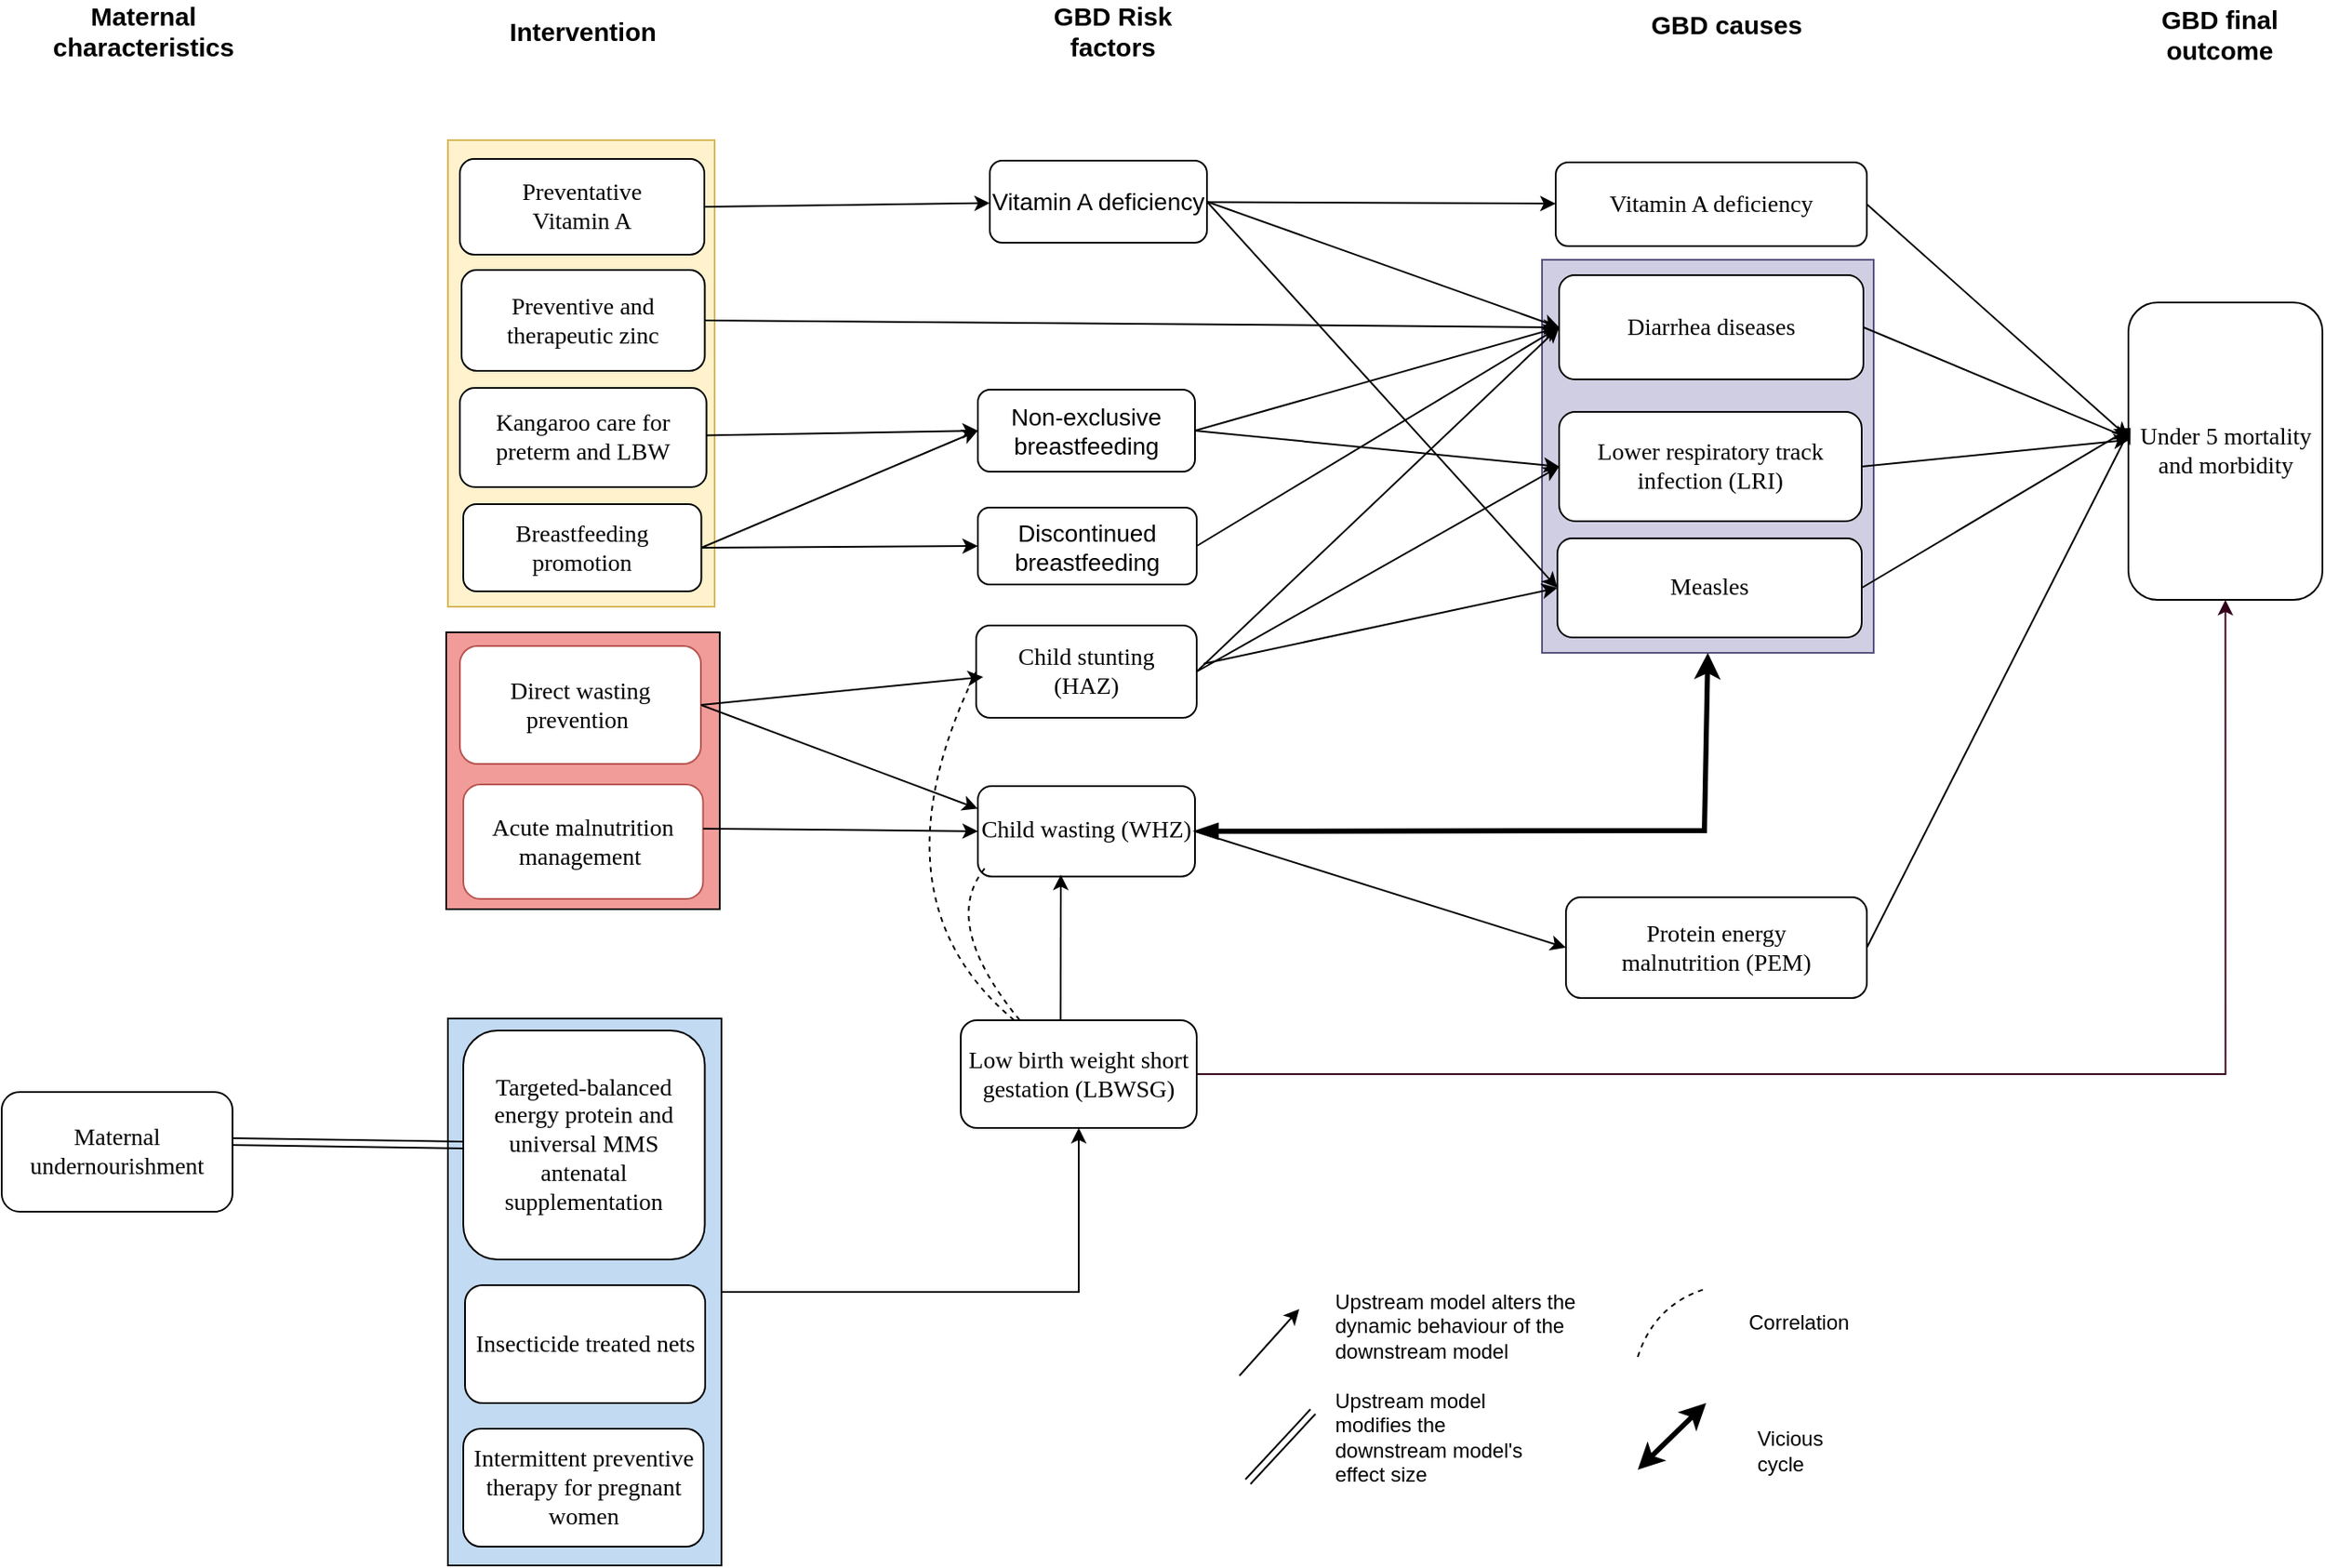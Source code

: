<mxfile version="13.2.2" type="device"><diagram id="HFF55JsWOBRr57X_O3MH" name="Page-4"><mxGraphModel dx="2608" dy="2018" grid="0" gridSize="10" guides="0" tooltips="1" connect="1" arrows="1" fold="1" page="0" pageScale="1" pageWidth="850" pageHeight="1100" math="0" shadow="0"><root><mxCell id="mwoKhRrbA6293ZClniXn-0"/><mxCell id="mwoKhRrbA6293ZClniXn-1" parent="mwoKhRrbA6293ZClniXn-0"/><mxCell id="SVKTP5lFq_YcGHGbU01l-30" value="" style="rounded=0;whiteSpace=wrap;html=1;strokeColor=#56517e;fillColor=#d0cee2;" parent="mwoKhRrbA6293ZClniXn-1" vertex="1"><mxGeometry x="95" y="-825" width="194" height="230" as="geometry"/></mxCell><mxCell id="SVKTP5lFq_YcGHGbU01l-24" value="" style="rounded=0;whiteSpace=wrap;html=1;strokeColor=#d6b656;fillColor=#fff2cc;" parent="mwoKhRrbA6293ZClniXn-1" vertex="1"><mxGeometry x="-545" y="-895" width="156" height="273" as="geometry"/></mxCell><mxCell id="SVKTP5lFq_YcGHGbU01l-23" value="" style="rounded=0;whiteSpace=wrap;html=1;strokeColor=#000000;fillColor=#F19C99;" parent="mwoKhRrbA6293ZClniXn-1" vertex="1"><mxGeometry x="-546" y="-607" width="160" height="162" as="geometry"/></mxCell><mxCell id="mwoKhRrbA6293ZClniXn-75" value="" style="edgeStyle=orthogonalEdgeStyle;rounded=0;orthogonalLoop=1;jettySize=auto;html=1;strokeColor=#000000;entryX=0.5;entryY=1;entryDx=0;entryDy=0;" parent="mwoKhRrbA6293ZClniXn-1" source="mwoKhRrbA6293ZClniXn-73" target="mwoKhRrbA6293ZClniXn-6" edge="1"><mxGeometry relative="1" as="geometry"><mxPoint x="-375" y="-241" as="sourcePoint"/><mxPoint x="-325" y="-216" as="targetPoint"/></mxGeometry></mxCell><mxCell id="mwoKhRrbA6293ZClniXn-73" value="" style="rounded=0;whiteSpace=wrap;html=1;strokeColor=#000000;fillColor=#C2DAF2;" parent="mwoKhRrbA6293ZClniXn-1" vertex="1"><mxGeometry x="-545" y="-381" width="160" height="320" as="geometry"/></mxCell><mxCell id="mwoKhRrbA6293ZClniXn-5" value="&lt;font style=&quot;font-size: 14px&quot;&gt;Child wasting (WHZ)&lt;/font&gt;" style="rounded=1;whiteSpace=wrap;html=1;shadow=0;labelBackgroundColor=none;strokeWidth=1;fontFamily=Verdana;fontSize=8;align=center;fillColor=#FFFFFF;strokeColor=#000000;" parent="mwoKhRrbA6293ZClniXn-1" vertex="1"><mxGeometry x="-235" y="-517" width="127" height="52.82" as="geometry"/></mxCell><mxCell id="mwoKhRrbA6293ZClniXn-66" value="" style="edgeStyle=orthogonalEdgeStyle;rounded=0;orthogonalLoop=1;jettySize=auto;html=1;strokeColor=#33001A;entryX=0.5;entryY=1;entryDx=0;entryDy=0;" parent="mwoKhRrbA6293ZClniXn-1" source="mwoKhRrbA6293ZClniXn-6" target="mwoKhRrbA6293ZClniXn-12" edge="1"><mxGeometry relative="1" as="geometry"><mxPoint x="435" y="-352" as="targetPoint"/></mxGeometry></mxCell><mxCell id="mwoKhRrbA6293ZClniXn-6" value="&lt;font style=&quot;font-size: 14px&quot;&gt;Low birth weight short gestation (LBWSG)&lt;/font&gt;" style="rounded=1;whiteSpace=wrap;html=1;shadow=0;labelBackgroundColor=none;strokeWidth=1;fontFamily=Verdana;fontSize=8;align=center;strokeColor=#000000;fillColor=#FFFFFF;" parent="mwoKhRrbA6293ZClniXn-1" vertex="1"><mxGeometry x="-245" y="-380" width="138" height="63" as="geometry"/></mxCell><mxCell id="mwoKhRrbA6293ZClniXn-8" value="&lt;font face=&quot;Verdana&quot;&gt;&lt;span style=&quot;font-size: 14px&quot;&gt;Protein energy malnutrition&amp;nbsp;(PEM)&lt;/span&gt;&lt;/font&gt;" style="rounded=1;whiteSpace=wrap;html=1;" parent="mwoKhRrbA6293ZClniXn-1" vertex="1"><mxGeometry x="109" y="-452" width="176" height="59" as="geometry"/></mxCell><mxCell id="mwoKhRrbA6293ZClniXn-9" value="&lt;font style=&quot;font-size: 14px&quot; face=&quot;Verdana&quot;&gt;Measles&lt;/font&gt;" style="rounded=1;whiteSpace=wrap;html=1;" parent="mwoKhRrbA6293ZClniXn-1" vertex="1"><mxGeometry x="104" y="-662" width="178" height="58" as="geometry"/></mxCell><mxCell id="mwoKhRrbA6293ZClniXn-10" value="&lt;font style=&quot;font-size: 14px&quot; face=&quot;Verdana&quot;&gt;Diarrhea diseases&lt;/font&gt;" style="rounded=1;whiteSpace=wrap;html=1;" parent="mwoKhRrbA6293ZClniXn-1" vertex="1"><mxGeometry x="105" y="-816" width="178" height="61" as="geometry"/></mxCell><mxCell id="mwoKhRrbA6293ZClniXn-11" value="&lt;font style=&quot;font-size: 14px&quot; face=&quot;Verdana&quot;&gt;Lower respiratory track infection (LRI)&lt;/font&gt;" style="rounded=1;whiteSpace=wrap;html=1;" parent="mwoKhRrbA6293ZClniXn-1" vertex="1"><mxGeometry x="105" y="-736" width="177" height="64" as="geometry"/></mxCell><mxCell id="mwoKhRrbA6293ZClniXn-12" value="&lt;font face=&quot;Verdana&quot; style=&quot;font-size: 14px&quot;&gt;Under 5 mortality and morbidity&lt;/font&gt;" style="rounded=1;whiteSpace=wrap;html=1;" parent="mwoKhRrbA6293ZClniXn-1" vertex="1"><mxGeometry x="438" y="-800" width="113.5" height="174" as="geometry"/></mxCell><mxCell id="mwoKhRrbA6293ZClniXn-14" value="Intervention" style="text;html=1;strokeColor=none;fillColor=none;align=center;verticalAlign=middle;whiteSpace=wrap;rounded=0;strokeWidth=4;fontSize=15;fontStyle=1" parent="mwoKhRrbA6293ZClniXn-1" vertex="1"><mxGeometry x="-486" y="-969" width="40" height="20" as="geometry"/></mxCell><mxCell id="mwoKhRrbA6293ZClniXn-15" value="GBD Risk factors" style="text;html=1;strokeColor=none;fillColor=none;align=center;verticalAlign=middle;whiteSpace=wrap;rounded=0;strokeWidth=4;fontSize=15;fontStyle=1" parent="mwoKhRrbA6293ZClniXn-1" vertex="1"><mxGeometry x="-204.5" y="-969" width="96" height="20" as="geometry"/></mxCell><mxCell id="mwoKhRrbA6293ZClniXn-16" value="GBD causes" style="text;html=1;strokeColor=none;fillColor=none;align=center;verticalAlign=middle;whiteSpace=wrap;rounded=0;strokeWidth=4;fontSize=15;fontStyle=1" parent="mwoKhRrbA6293ZClniXn-1" vertex="1"><mxGeometry x="156" y="-973" width="93.5" height="20" as="geometry"/></mxCell><mxCell id="mwoKhRrbA6293ZClniXn-17" value="GBD final outcome" style="text;html=1;strokeColor=none;fillColor=none;align=center;verticalAlign=middle;whiteSpace=wrap;rounded=0;strokeWidth=4;fontSize=15;fontStyle=1" parent="mwoKhRrbA6293ZClniXn-1" vertex="1"><mxGeometry x="435" y="-967" width="113" height="20" as="geometry"/></mxCell><mxCell id="mwoKhRrbA6293ZClniXn-18" value="" style="endArrow=classic;html=1;strokeWidth=1;" parent="mwoKhRrbA6293ZClniXn-1" edge="1"><mxGeometry width="50" height="50" relative="1" as="geometry"><mxPoint x="-82" y="-172" as="sourcePoint"/><mxPoint x="-47" y="-211" as="targetPoint"/></mxGeometry></mxCell><mxCell id="mwoKhRrbA6293ZClniXn-19" value="" style="endArrow=none;dashed=1;html=1;strokeColor=#000000;fontSize=15;curved=1;" parent="mwoKhRrbA6293ZClniXn-1" edge="1"><mxGeometry width="50" height="50" relative="1" as="geometry"><mxPoint x="151" y="-183.0" as="sourcePoint"/><mxPoint x="191.25" y="-223.0" as="targetPoint"/><Array as="points"><mxPoint x="161" y="-214"/></Array></mxGeometry></mxCell><mxCell id="mwoKhRrbA6293ZClniXn-20" value="Correlation" style="text;html=1;strokeColor=none;fillColor=none;align=left;verticalAlign=middle;whiteSpace=wrap;rounded=0;" parent="mwoKhRrbA6293ZClniXn-1" vertex="1"><mxGeometry x="214" y="-213" width="40" height="20" as="geometry"/></mxCell><mxCell id="mwoKhRrbA6293ZClniXn-21" value="&lt;font style=&quot;font-size: 14px&quot;&gt;Targeted-balanced energy protein and universal MMS antenatal supplementation&lt;/font&gt;" style="rounded=1;whiteSpace=wrap;html=1;shadow=0;labelBackgroundColor=none;strokeWidth=1;fontFamily=Verdana;fontSize=8;align=center;" parent="mwoKhRrbA6293ZClniXn-1" vertex="1"><mxGeometry x="-536" y="-374" width="141.25" height="134" as="geometry"/></mxCell><mxCell id="mwoKhRrbA6293ZClniXn-22" value="&lt;font style=&quot;font-size: 14px&quot;&gt;Child stunting&lt;br&gt;(HAZ)&lt;/font&gt;" style="rounded=1;whiteSpace=wrap;html=1;shadow=0;labelBackgroundColor=none;strokeWidth=1;fontFamily=Verdana;fontSize=8;align=center;fillColor=#FFFFFF;strokeColor=#000000;" parent="mwoKhRrbA6293ZClniXn-1" vertex="1"><mxGeometry x="-236" y="-611" width="129" height="54" as="geometry"/></mxCell><mxCell id="mwoKhRrbA6293ZClniXn-27" value="" style="endArrow=none;dashed=1;html=1;curved=1;exitX=0.25;exitY=0;exitDx=0;exitDy=0;" parent="mwoKhRrbA6293ZClniXn-1" source="mwoKhRrbA6293ZClniXn-6" edge="1"><mxGeometry width="50" height="50" relative="1" as="geometry"><mxPoint x="-232" y="-324" as="sourcePoint"/><mxPoint x="-230" y="-470" as="targetPoint"/><Array as="points"><mxPoint x="-258" y="-438"/></Array></mxGeometry></mxCell><mxCell id="mwoKhRrbA6293ZClniXn-29" value="" style="endArrow=none;dashed=1;html=1;entryX=0;entryY=0.5;entryDx=0;entryDy=0;curved=1;" parent="mwoKhRrbA6293ZClniXn-1" source="mwoKhRrbA6293ZClniXn-6" target="mwoKhRrbA6293ZClniXn-22" edge="1"><mxGeometry width="50" height="50" relative="1" as="geometry"><mxPoint x="-125" y="-347" as="sourcePoint"/><mxPoint x="-75" y="-397" as="targetPoint"/><Array as="points"><mxPoint x="-300" y="-452"/></Array></mxGeometry></mxCell><mxCell id="mwoKhRrbA6293ZClniXn-30" value="" style="endArrow=classic;html=1;entryX=0.382;entryY=0.981;entryDx=0;entryDy=0;entryPerimeter=0;fillColor=#ffe6cc;strokeColor=#000000;exitX=0.423;exitY=-0.002;exitDx=0;exitDy=0;exitPerimeter=0;" parent="mwoKhRrbA6293ZClniXn-1" source="mwoKhRrbA6293ZClniXn-6" target="mwoKhRrbA6293ZClniXn-5" edge="1"><mxGeometry width="50" height="50" relative="1" as="geometry"><mxPoint x="-177" y="-373" as="sourcePoint"/><mxPoint x="-75" y="-397" as="targetPoint"/></mxGeometry></mxCell><mxCell id="mwoKhRrbA6293ZClniXn-34" value="" style="endArrow=classic;html=1;exitX=1;exitY=0.5;exitDx=0;exitDy=0;entryX=0;entryY=0.5;entryDx=0;entryDy=0;" parent="mwoKhRrbA6293ZClniXn-1" source="mwoKhRrbA6293ZClniXn-5" target="mwoKhRrbA6293ZClniXn-8" edge="1"><mxGeometry width="50" height="50" relative="1" as="geometry"><mxPoint x="-120" y="-465.998" as="sourcePoint"/><mxPoint x="46" y="-331.35" as="targetPoint"/></mxGeometry></mxCell><mxCell id="mwoKhRrbA6293ZClniXn-36" value="" style="endArrow=classic;html=1;entryX=0.004;entryY=0.462;entryDx=0;entryDy=0;exitX=1;exitY=0.5;exitDx=0;exitDy=0;entryPerimeter=0;" parent="mwoKhRrbA6293ZClniXn-1" source="mwoKhRrbA6293ZClniXn-11" target="mwoKhRrbA6293ZClniXn-12" edge="1"><mxGeometry width="50" height="50" relative="1" as="geometry"><mxPoint x="297.5" y="-528" as="sourcePoint"/><mxPoint x="347.5" y="-578" as="targetPoint"/></mxGeometry></mxCell><mxCell id="mwoKhRrbA6293ZClniXn-37" value="" style="endArrow=classic;html=1;entryX=0.011;entryY=0.422;entryDx=0;entryDy=0;entryPerimeter=0;exitX=1;exitY=0.5;exitDx=0;exitDy=0;" parent="mwoKhRrbA6293ZClniXn-1" source="mwoKhRrbA6293ZClniXn-9" target="mwoKhRrbA6293ZClniXn-12" edge="1"><mxGeometry width="50" height="50" relative="1" as="geometry"><mxPoint x="307.5" y="-518" as="sourcePoint"/><mxPoint x="395.5" y="-494" as="targetPoint"/></mxGeometry></mxCell><mxCell id="mwoKhRrbA6293ZClniXn-38" value="" style="endArrow=classic;html=1;entryX=0.011;entryY=0.422;entryDx=0;entryDy=0;entryPerimeter=0;exitX=1;exitY=0.5;exitDx=0;exitDy=0;" parent="mwoKhRrbA6293ZClniXn-1" source="mwoKhRrbA6293ZClniXn-8" target="mwoKhRrbA6293ZClniXn-12" edge="1"><mxGeometry width="50" height="50" relative="1" as="geometry"><mxPoint x="306.5" y="-445" as="sourcePoint"/><mxPoint x="396.545" y="-492.02" as="targetPoint"/></mxGeometry></mxCell><mxCell id="mwoKhRrbA6293ZClniXn-40" value="Upstream model alters the dynamic behaviour of the downstream model" style="text;html=1;strokeColor=none;fillColor=none;align=left;verticalAlign=middle;whiteSpace=wrap;rounded=0;" parent="mwoKhRrbA6293ZClniXn-1" vertex="1"><mxGeometry x="-28" y="-211" width="169" height="20" as="geometry"/></mxCell><mxCell id="mwoKhRrbA6293ZClniXn-43" value="Vicious cycle" style="text;html=1;strokeColor=none;fillColor=none;align=left;verticalAlign=middle;whiteSpace=wrap;rounded=0;" parent="mwoKhRrbA6293ZClniXn-1" vertex="1"><mxGeometry x="218.5" y="-138.5" width="40" height="20" as="geometry"/></mxCell><mxCell id="mwoKhRrbA6293ZClniXn-47" value="&lt;span style=&quot;font-size: 14px&quot;&gt;Acute malnutrition management&amp;nbsp;&lt;/span&gt;" style="rounded=1;whiteSpace=wrap;html=1;shadow=0;labelBackgroundColor=none;strokeWidth=1;fontFamily=Verdana;fontSize=8;align=center;fillColor=#FFFFFF;strokeColor=#b85450;" parent="mwoKhRrbA6293ZClniXn-1" vertex="1"><mxGeometry x="-536" y="-518" width="140.25" height="67" as="geometry"/></mxCell><mxCell id="mwoKhRrbA6293ZClniXn-48" value="" style="endArrow=classic;html=1;exitX=1;exitY=0.386;exitDx=0;exitDy=0;exitPerimeter=0;entryX=0;entryY=0.5;entryDx=0;entryDy=0;" parent="mwoKhRrbA6293ZClniXn-1" source="mwoKhRrbA6293ZClniXn-47" target="mwoKhRrbA6293ZClniXn-5" edge="1"><mxGeometry width="50" height="50" relative="1" as="geometry"><mxPoint x="-233" y="-339" as="sourcePoint"/><mxPoint x="-210" y="-469.0" as="targetPoint"/></mxGeometry></mxCell><mxCell id="mwoKhRrbA6293ZClniXn-50" value="&lt;span style=&quot;font-size: 14px&quot;&gt;Maternal undernourishment&lt;/span&gt;" style="rounded=1;whiteSpace=wrap;html=1;shadow=0;labelBackgroundColor=none;strokeWidth=1;fontFamily=Verdana;fontSize=8;align=center;" parent="mwoKhRrbA6293ZClniXn-1" vertex="1"><mxGeometry x="-806" y="-338.0" width="135" height="70" as="geometry"/></mxCell><mxCell id="mwoKhRrbA6293ZClniXn-51" value="Maternal characteristics" style="text;html=1;strokeColor=none;fillColor=none;align=center;verticalAlign=middle;whiteSpace=wrap;rounded=0;strokeWidth=4;fontSize=15;fontStyle=1" parent="mwoKhRrbA6293ZClniXn-1" vertex="1"><mxGeometry x="-743" y="-969" width="40" height="20" as="geometry"/></mxCell><mxCell id="mwoKhRrbA6293ZClniXn-52" value="" style="shape=link;html=1;entryX=0;entryY=0.5;entryDx=0;entryDy=0;exitX=1;exitY=0.414;exitDx=0;exitDy=0;exitPerimeter=0;" parent="mwoKhRrbA6293ZClniXn-1" source="mwoKhRrbA6293ZClniXn-50" target="mwoKhRrbA6293ZClniXn-21" edge="1"><mxGeometry width="50" height="50" relative="1" as="geometry"><mxPoint x="-699" y="-343" as="sourcePoint"/><mxPoint x="-649" y="-393" as="targetPoint"/></mxGeometry></mxCell><mxCell id="mwoKhRrbA6293ZClniXn-53" value="" style="shape=link;html=1;" parent="mwoKhRrbA6293ZClniXn-1" edge="1"><mxGeometry width="50" height="50" relative="1" as="geometry"><mxPoint x="-77" y="-110" as="sourcePoint"/><mxPoint x="-39" y="-151" as="targetPoint"/></mxGeometry></mxCell><mxCell id="mwoKhRrbA6293ZClniXn-54" value="Upstream model modifies the downstream model's effect size" style="text;html=1;strokeColor=none;fillColor=none;align=left;verticalAlign=middle;whiteSpace=wrap;rounded=0;" parent="mwoKhRrbA6293ZClniXn-1" vertex="1"><mxGeometry x="-28" y="-158" width="122" height="44" as="geometry"/></mxCell><mxCell id="mwoKhRrbA6293ZClniXn-56" value="" style="endArrow=classic;html=1;exitX=1;exitY=0.5;exitDx=0;exitDy=0;entryX=0;entryY=0.25;entryDx=0;entryDy=0;" parent="mwoKhRrbA6293ZClniXn-1" source="mwoKhRrbA6293ZClniXn-68" target="mwoKhRrbA6293ZClniXn-5" edge="1"><mxGeometry width="50" height="50" relative="1" as="geometry"><mxPoint x="-405" y="-581" as="sourcePoint"/><mxPoint x="-205" y="-462" as="targetPoint"/></mxGeometry></mxCell><mxCell id="mwoKhRrbA6293ZClniXn-57" value="&lt;font style=&quot;font-size: 14px&quot;&gt;Non-exclusive breastfeeding&lt;/font&gt;" style="rounded=1;whiteSpace=wrap;html=1;" parent="mwoKhRrbA6293ZClniXn-1" vertex="1"><mxGeometry x="-235" y="-749" width="127" height="48" as="geometry"/></mxCell><mxCell id="mwoKhRrbA6293ZClniXn-58" value="&lt;font style=&quot;font-size: 14px&quot;&gt;Discontinued breastfeeding&lt;/font&gt;" style="rounded=1;whiteSpace=wrap;html=1;" parent="mwoKhRrbA6293ZClniXn-1" vertex="1"><mxGeometry x="-235" y="-680" width="128" height="45" as="geometry"/></mxCell><mxCell id="mwoKhRrbA6293ZClniXn-59" value="&lt;font style=&quot;font-size: 14px&quot;&gt;Vitamin A deficiency&lt;/font&gt;" style="rounded=1;whiteSpace=wrap;html=1;" parent="mwoKhRrbA6293ZClniXn-1" vertex="1"><mxGeometry x="-228" y="-883" width="127" height="48" as="geometry"/></mxCell><mxCell id="mwoKhRrbA6293ZClniXn-62" value="&lt;font style=&quot;font-size: 14px&quot; face=&quot;Verdana&quot;&gt;Vitamin A deficiency&lt;/font&gt;" style="rounded=1;whiteSpace=wrap;html=1;" parent="mwoKhRrbA6293ZClniXn-1" vertex="1"><mxGeometry x="103" y="-882" width="182" height="49" as="geometry"/></mxCell><mxCell id="mwoKhRrbA6293ZClniXn-63" value="&lt;font style=&quot;font-size: 14px&quot;&gt;Insecticide treated nets&lt;/font&gt;" style="rounded=1;whiteSpace=wrap;html=1;shadow=0;labelBackgroundColor=none;strokeWidth=1;fontFamily=Verdana;fontSize=8;align=center;" parent="mwoKhRrbA6293ZClniXn-1" vertex="1"><mxGeometry x="-535" y="-225" width="140.5" height="69" as="geometry"/></mxCell><mxCell id="mwoKhRrbA6293ZClniXn-64" value="&lt;font style=&quot;font-size: 14px&quot;&gt;Intermittent preventive therapy for pregnant women&lt;/font&gt;" style="rounded=1;whiteSpace=wrap;html=1;shadow=0;labelBackgroundColor=none;strokeWidth=1;fontFamily=Verdana;fontSize=8;align=center;" parent="mwoKhRrbA6293ZClniXn-1" vertex="1"><mxGeometry x="-536" y="-141" width="140.5" height="69" as="geometry"/></mxCell><mxCell id="mwoKhRrbA6293ZClniXn-68" value="&lt;span style=&quot;font-size: 14px&quot;&gt;Direct wasting prevention&amp;nbsp;&lt;/span&gt;" style="rounded=1;whiteSpace=wrap;html=1;shadow=0;labelBackgroundColor=none;strokeWidth=1;fontFamily=Verdana;fontSize=8;align=center;fillColor=#FFFFFF;strokeColor=#b85450;" parent="mwoKhRrbA6293ZClniXn-1" vertex="1"><mxGeometry x="-538" y="-599" width="141" height="69" as="geometry"/></mxCell><mxCell id="mwoKhRrbA6293ZClniXn-69" value="&lt;span style=&quot;font-size: 14px&quot;&gt;Preventative&lt;br&gt;Vitamin A&lt;/span&gt;" style="rounded=1;whiteSpace=wrap;html=1;shadow=0;labelBackgroundColor=none;strokeWidth=1;fontFamily=Verdana;fontSize=8;align=center;fillColor=#FFFFFF;strokeColor=#000000;" parent="mwoKhRrbA6293ZClniXn-1" vertex="1"><mxGeometry x="-538" y="-884" width="143" height="56" as="geometry"/></mxCell><mxCell id="mwoKhRrbA6293ZClniXn-102" value="" style="endArrow=classic;html=1;exitX=1;exitY=0.5;exitDx=0;exitDy=0;entryX=0.004;entryY=0.457;entryDx=0;entryDy=0;entryPerimeter=0;" parent="mwoKhRrbA6293ZClniXn-1" source="mwoKhRrbA6293ZClniXn-10" target="mwoKhRrbA6293ZClniXn-12" edge="1"><mxGeometry width="50" height="50" relative="1" as="geometry"><mxPoint x="299.75" y="-761" as="sourcePoint"/><mxPoint x="455" y="-541" as="targetPoint"/></mxGeometry></mxCell><mxCell id="mwoKhRrbA6293ZClniXn-103" value="" style="endArrow=classic;html=1;exitX=1;exitY=0.5;exitDx=0;exitDy=0;entryX=0;entryY=0.454;entryDx=0;entryDy=0;entryPerimeter=0;" parent="mwoKhRrbA6293ZClniXn-1" source="mwoKhRrbA6293ZClniXn-62" target="mwoKhRrbA6293ZClniXn-12" edge="1"><mxGeometry width="50" height="50" relative="1" as="geometry"><mxPoint x="299.0" y="-831" as="sourcePoint"/><mxPoint x="485" y="-920" as="targetPoint"/></mxGeometry></mxCell><mxCell id="mwoKhRrbA6293ZClniXn-104" value="" style="endArrow=classic;html=1;exitX=1;exitY=0.5;exitDx=0;exitDy=0;entryX=0.032;entryY=0.557;entryDx=0;entryDy=0;entryPerimeter=0;" parent="mwoKhRrbA6293ZClniXn-1" source="mwoKhRrbA6293ZClniXn-68" target="mwoKhRrbA6293ZClniXn-22" edge="1"><mxGeometry width="50" height="50" relative="1" as="geometry"><mxPoint x="-384.37" y="-546" as="sourcePoint"/><mxPoint x="-225" y="-571" as="targetPoint"/></mxGeometry></mxCell><mxCell id="fMSoI1NvIrmGXgDOBYYQ-0" value="" style="endArrow=classic;html=1;strokeColor=#000000;strokeWidth=1;exitX=1;exitY=0.5;exitDx=0;exitDy=0;entryX=0;entryY=0.5;entryDx=0;entryDy=0;" parent="mwoKhRrbA6293ZClniXn-1" source="fMSoI1NvIrmGXgDOBYYQ-5" target="mwoKhRrbA6293ZClniXn-57" edge="1"><mxGeometry width="50" height="50" relative="1" as="geometry"><mxPoint x="-36" y="-577" as="sourcePoint"/><mxPoint x="14" y="-627" as="targetPoint"/></mxGeometry></mxCell><mxCell id="fMSoI1NvIrmGXgDOBYYQ-1" value="" style="endArrow=classic;html=1;strokeColor=#000000;strokeWidth=1;entryX=0;entryY=0.5;entryDx=0;entryDy=0;exitX=1;exitY=0.5;exitDx=0;exitDy=0;" parent="mwoKhRrbA6293ZClniXn-1" source="fMSoI1NvIrmGXgDOBYYQ-5" target="mwoKhRrbA6293ZClniXn-58" edge="1"><mxGeometry width="50" height="50" relative="1" as="geometry"><mxPoint x="-397" y="-711" as="sourcePoint"/><mxPoint x="-232" y="-761" as="targetPoint"/></mxGeometry></mxCell><mxCell id="fMSoI1NvIrmGXgDOBYYQ-4" value="&lt;span style=&quot;font-size: 14px&quot;&gt;Preventive and therapeutic zinc&lt;/span&gt;" style="rounded=1;whiteSpace=wrap;html=1;shadow=0;labelBackgroundColor=none;strokeWidth=1;fontFamily=Verdana;fontSize=8;align=center;fillColor=#FFFFFF;strokeColor=#000000;" parent="mwoKhRrbA6293ZClniXn-1" vertex="1"><mxGeometry x="-537" y="-819" width="142.25" height="59" as="geometry"/></mxCell><mxCell id="fMSoI1NvIrmGXgDOBYYQ-5" value="&lt;span style=&quot;font-size: 14px&quot;&gt;Breastfeeding promotion&lt;/span&gt;" style="rounded=1;whiteSpace=wrap;html=1;shadow=0;labelBackgroundColor=none;strokeWidth=1;fontFamily=Verdana;fontSize=8;align=center;fillColor=#FFFFFF;strokeColor=#000000;" parent="mwoKhRrbA6293ZClniXn-1" vertex="1"><mxGeometry x="-536" y="-682" width="139.25" height="51" as="geometry"/></mxCell><mxCell id="SVKTP5lFq_YcGHGbU01l-7" value="" style="endArrow=classic;html=1;exitX=1;exitY=0.5;exitDx=0;exitDy=0;entryX=0;entryY=0.5;entryDx=0;entryDy=0;" parent="mwoKhRrbA6293ZClniXn-1" source="mwoKhRrbA6293ZClniXn-57" target="mwoKhRrbA6293ZClniXn-11" edge="1"><mxGeometry width="50" height="50" relative="1" as="geometry"><mxPoint x="-42" y="-557" as="sourcePoint"/><mxPoint x="8" y="-607" as="targetPoint"/></mxGeometry></mxCell><mxCell id="SVKTP5lFq_YcGHGbU01l-8" value="" style="endArrow=classic;html=1;exitX=1;exitY=0.5;exitDx=0;exitDy=0;entryX=0;entryY=0.5;entryDx=0;entryDy=0;" parent="mwoKhRrbA6293ZClniXn-1" source="mwoKhRrbA6293ZClniXn-57" target="mwoKhRrbA6293ZClniXn-10" edge="1"><mxGeometry width="50" height="50" relative="1" as="geometry"><mxPoint x="-102" y="-723" as="sourcePoint"/><mxPoint x="119" y="-681" as="targetPoint"/></mxGeometry></mxCell><mxCell id="SVKTP5lFq_YcGHGbU01l-9" value="" style="endArrow=classic;html=1;exitX=1;exitY=0.5;exitDx=0;exitDy=0;entryX=0;entryY=0.5;entryDx=0;entryDy=0;" parent="mwoKhRrbA6293ZClniXn-1" source="mwoKhRrbA6293ZClniXn-58" target="mwoKhRrbA6293ZClniXn-10" edge="1"><mxGeometry width="50" height="50" relative="1" as="geometry"><mxPoint x="-102" y="-723" as="sourcePoint"/><mxPoint x="117" y="-787.5" as="targetPoint"/></mxGeometry></mxCell><mxCell id="SVKTP5lFq_YcGHGbU01l-10" value="" style="endArrow=classic;html=1;" parent="mwoKhRrbA6293ZClniXn-1" source="mwoKhRrbA6293ZClniXn-59" target="mwoKhRrbA6293ZClniXn-62" edge="1"><mxGeometry width="50" height="50" relative="1" as="geometry"><mxPoint x="-114" y="-983" as="sourcePoint"/><mxPoint x="101" y="-929.5" as="targetPoint"/></mxGeometry></mxCell><mxCell id="SVKTP5lFq_YcGHGbU01l-11" value="" style="endArrow=classic;html=1;exitX=1;exitY=0.5;exitDx=0;exitDy=0;entryX=0;entryY=0.5;entryDx=0;entryDy=0;" parent="mwoKhRrbA6293ZClniXn-1" source="mwoKhRrbA6293ZClniXn-59" target="mwoKhRrbA6293ZClniXn-9" edge="1"><mxGeometry width="50" height="50" relative="1" as="geometry"><mxPoint x="-42" y="-557" as="sourcePoint"/><mxPoint x="8" y="-607" as="targetPoint"/></mxGeometry></mxCell><mxCell id="SVKTP5lFq_YcGHGbU01l-12" value="" style="endArrow=classic;html=1;entryX=0;entryY=0.5;entryDx=0;entryDy=0;exitX=1;exitY=0.5;exitDx=0;exitDy=0;" parent="mwoKhRrbA6293ZClniXn-1" source="mwoKhRrbA6293ZClniXn-59" target="mwoKhRrbA6293ZClniXn-10" edge="1"><mxGeometry width="50" height="50" relative="1" as="geometry"><mxPoint x="-115" y="-1004" as="sourcePoint"/><mxPoint x="9" y="-656" as="targetPoint"/></mxGeometry></mxCell><mxCell id="SVKTP5lFq_YcGHGbU01l-14" value="" style="endArrow=classic;html=1;exitX=1;exitY=0.5;exitDx=0;exitDy=0;entryX=0;entryY=0.5;entryDx=0;entryDy=0;" parent="mwoKhRrbA6293ZClniXn-1" source="fMSoI1NvIrmGXgDOBYYQ-4" target="mwoKhRrbA6293ZClniXn-10" edge="1"><mxGeometry width="50" height="50" relative="1" as="geometry"><mxPoint x="-235" y="-691" as="sourcePoint"/><mxPoint x="-185" y="-741" as="targetPoint"/></mxGeometry></mxCell><mxCell id="SVKTP5lFq_YcGHGbU01l-18" value="" style="endArrow=classic;startArrow=blockThin;html=1;strokeWidth=3;startFill=1;jumpSize=8;targetPerimeterSpacing=0;sourcePerimeterSpacing=0;exitX=1;exitY=0.5;exitDx=0;exitDy=0;rounded=0;strokeColor=#000000;shadow=0;fillColor=#647687;entryX=0.5;entryY=1;entryDx=0;entryDy=0;" parent="mwoKhRrbA6293ZClniXn-1" source="mwoKhRrbA6293ZClniXn-5" target="SVKTP5lFq_YcGHGbU01l-30" edge="1"><mxGeometry width="50" height="50" relative="1" as="geometry"><mxPoint x="-133.0" y="-604" as="sourcePoint"/><mxPoint x="38" y="-535" as="targetPoint"/><Array as="points"><mxPoint x="190" y="-491"/></Array></mxGeometry></mxCell><mxCell id="SVKTP5lFq_YcGHGbU01l-20" value="" style="endArrow=classic;html=1;strokeWidth=1;exitX=1;exitY=0.5;exitDx=0;exitDy=0;entryX=0;entryY=0.5;entryDx=0;entryDy=0;" parent="mwoKhRrbA6293ZClniXn-1" source="mwoKhRrbA6293ZClniXn-22" target="mwoKhRrbA6293ZClniXn-10" edge="1"><mxGeometry width="50" height="50" relative="1" as="geometry"><mxPoint x="4" y="-608" as="sourcePoint"/><mxPoint x="103" y="-853" as="targetPoint"/></mxGeometry></mxCell><mxCell id="SVKTP5lFq_YcGHGbU01l-21" value="" style="endArrow=classic;html=1;strokeWidth=1;exitX=1;exitY=0.5;exitDx=0;exitDy=0;entryX=0;entryY=0.5;entryDx=0;entryDy=0;strokeColor=#000000;" parent="mwoKhRrbA6293ZClniXn-1" source="mwoKhRrbA6293ZClniXn-22" target="mwoKhRrbA6293ZClniXn-11" edge="1"><mxGeometry width="50" height="50" relative="1" as="geometry"><mxPoint x="3" y="-710" as="sourcePoint"/><mxPoint x="53" y="-760" as="targetPoint"/></mxGeometry></mxCell><mxCell id="SVKTP5lFq_YcGHGbU01l-22" value="" style="endArrow=classic;html=1;strokeWidth=1;exitX=1.032;exitY=0.414;exitDx=0;exitDy=0;exitPerimeter=0;entryX=0;entryY=0.5;entryDx=0;entryDy=0;" parent="mwoKhRrbA6293ZClniXn-1" source="mwoKhRrbA6293ZClniXn-22" target="mwoKhRrbA6293ZClniXn-9" edge="1"><mxGeometry width="50" height="50" relative="1" as="geometry"><mxPoint x="3" y="-710" as="sourcePoint"/><mxPoint x="53" y="-760" as="targetPoint"/></mxGeometry></mxCell><mxCell id="SVKTP5lFq_YcGHGbU01l-28" value="" style="endArrow=classic;startArrow=classic;html=1;strokeColor=#000000;strokeWidth=3;" parent="mwoKhRrbA6293ZClniXn-1" edge="1"><mxGeometry width="50" height="50" relative="1" as="geometry"><mxPoint x="151" y="-117" as="sourcePoint"/><mxPoint x="191" y="-156" as="targetPoint"/></mxGeometry></mxCell><mxCell id="SVKTP5lFq_YcGHGbU01l-38" value="" style="endArrow=classic;html=1;exitX=1;exitY=0.5;exitDx=0;exitDy=0;" parent="mwoKhRrbA6293ZClniXn-1" source="mwoKhRrbA6293ZClniXn-69" target="mwoKhRrbA6293ZClniXn-59" edge="1"><mxGeometry width="50" height="50" relative="1" as="geometry"><mxPoint x="-385.75" y="-769" as="sourcePoint"/><mxPoint x="114.0" y="-768.5" as="targetPoint"/></mxGeometry></mxCell><mxCell id="SVKTP5lFq_YcGHGbU01l-39" value="&lt;span style=&quot;font-size: 14px&quot;&gt;Kangaroo care for preterm and LBW&lt;/span&gt;" style="rounded=1;whiteSpace=wrap;html=1;shadow=0;labelBackgroundColor=none;strokeWidth=1;fontFamily=Verdana;fontSize=8;align=center;fillColor=#FFFFFF;strokeColor=#000000;" parent="mwoKhRrbA6293ZClniXn-1" vertex="1"><mxGeometry x="-538" y="-750" width="144.25" height="58" as="geometry"/></mxCell><mxCell id="SVKTP5lFq_YcGHGbU01l-40" value="" style="endArrow=classic;html=1;shadow=0;strokeColor=#000000;strokeWidth=1;entryX=0;entryY=0.5;entryDx=0;entryDy=0;" parent="mwoKhRrbA6293ZClniXn-1" source="SVKTP5lFq_YcGHGbU01l-39" target="mwoKhRrbA6293ZClniXn-57" edge="1"><mxGeometry width="50" height="50" relative="1" as="geometry"><mxPoint x="20" y="-690" as="sourcePoint"/><mxPoint x="-232" y="-721" as="targetPoint"/></mxGeometry></mxCell></root></mxGraphModel></diagram></mxfile>